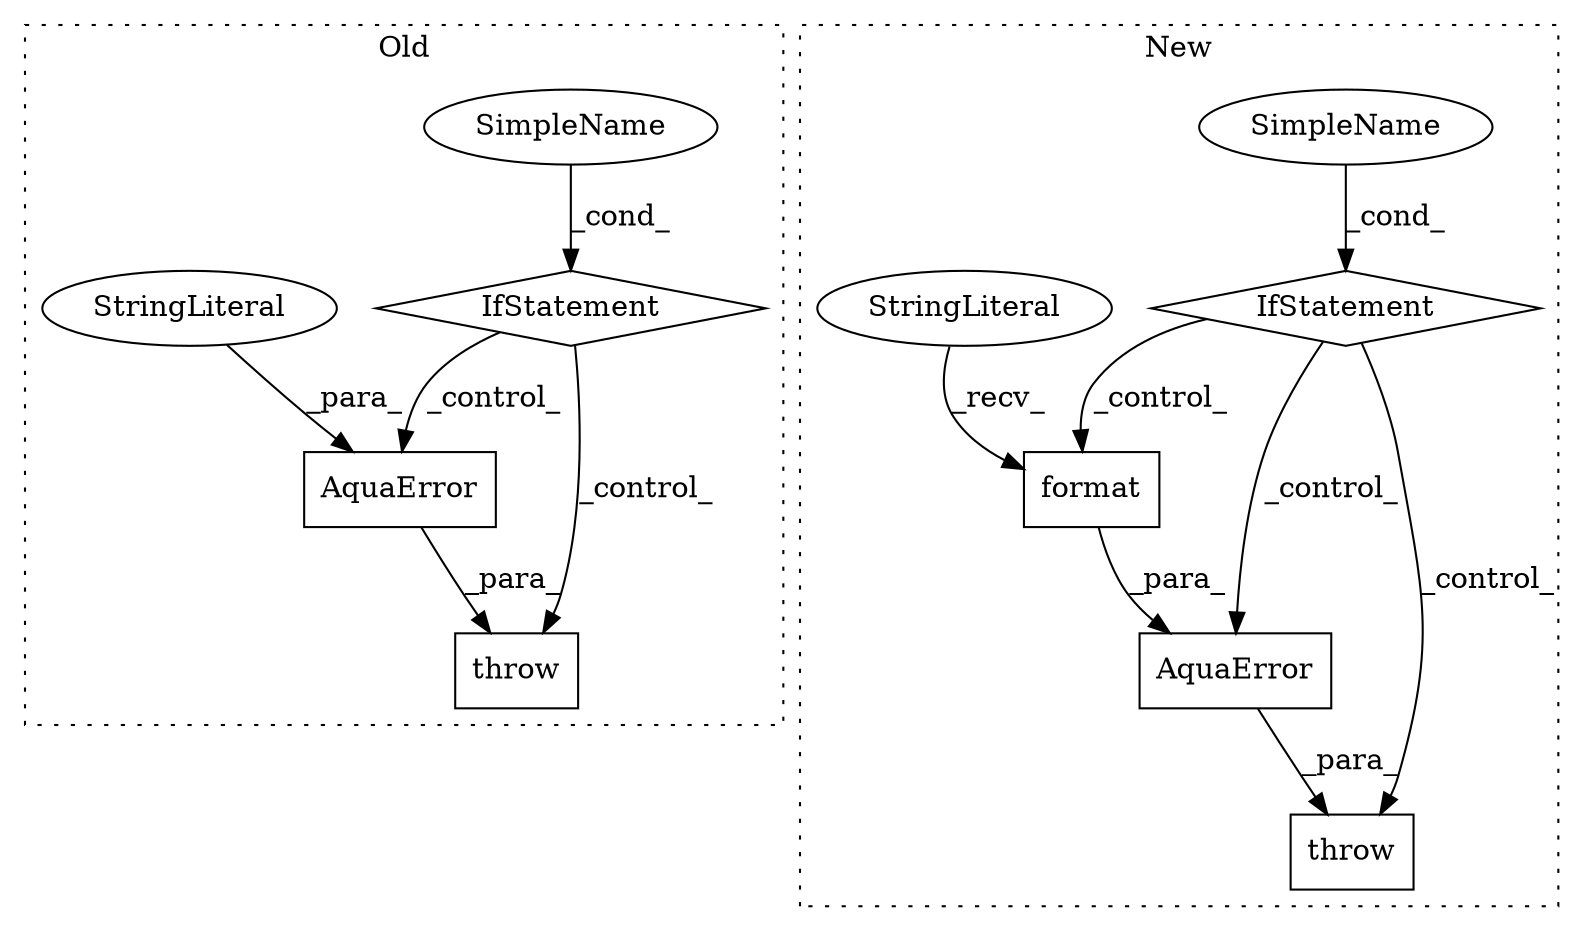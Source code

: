 digraph G {
subgraph cluster0 {
1 [label="throw" a="53" s="550" l="6" shape="box"];
8 [label="AquaError" a="32" s="556,624" l="10,1" shape="box"];
9 [label="IfStatement" a="25" s="389,421" l="4,2" shape="diamond"];
10 [label="SimpleName" a="42" s="" l="" shape="ellipse"];
11 [label="StringLiteral" a="45" s="566" l="58" shape="ellipse"];
label = "Old";
style="dotted";
}
subgraph cluster1 {
2 [label="AquaError" a="32" s="981,1044" l="10,1" shape="box"];
3 [label="IfStatement" a="25" s="818,843" l="4,2" shape="diamond"];
4 [label="format" a="32" s="1032,1043" l="7,1" shape="box"];
5 [label="SimpleName" a="42" s="" l="" shape="ellipse"];
6 [label="StringLiteral" a="45" s="991" l="40" shape="ellipse"];
7 [label="throw" a="53" s="975" l="6" shape="box"];
label = "New";
style="dotted";
}
2 -> 7 [label="_para_"];
3 -> 7 [label="_control_"];
3 -> 4 [label="_control_"];
3 -> 2 [label="_control_"];
4 -> 2 [label="_para_"];
5 -> 3 [label="_cond_"];
6 -> 4 [label="_recv_"];
8 -> 1 [label="_para_"];
9 -> 8 [label="_control_"];
9 -> 1 [label="_control_"];
10 -> 9 [label="_cond_"];
11 -> 8 [label="_para_"];
}